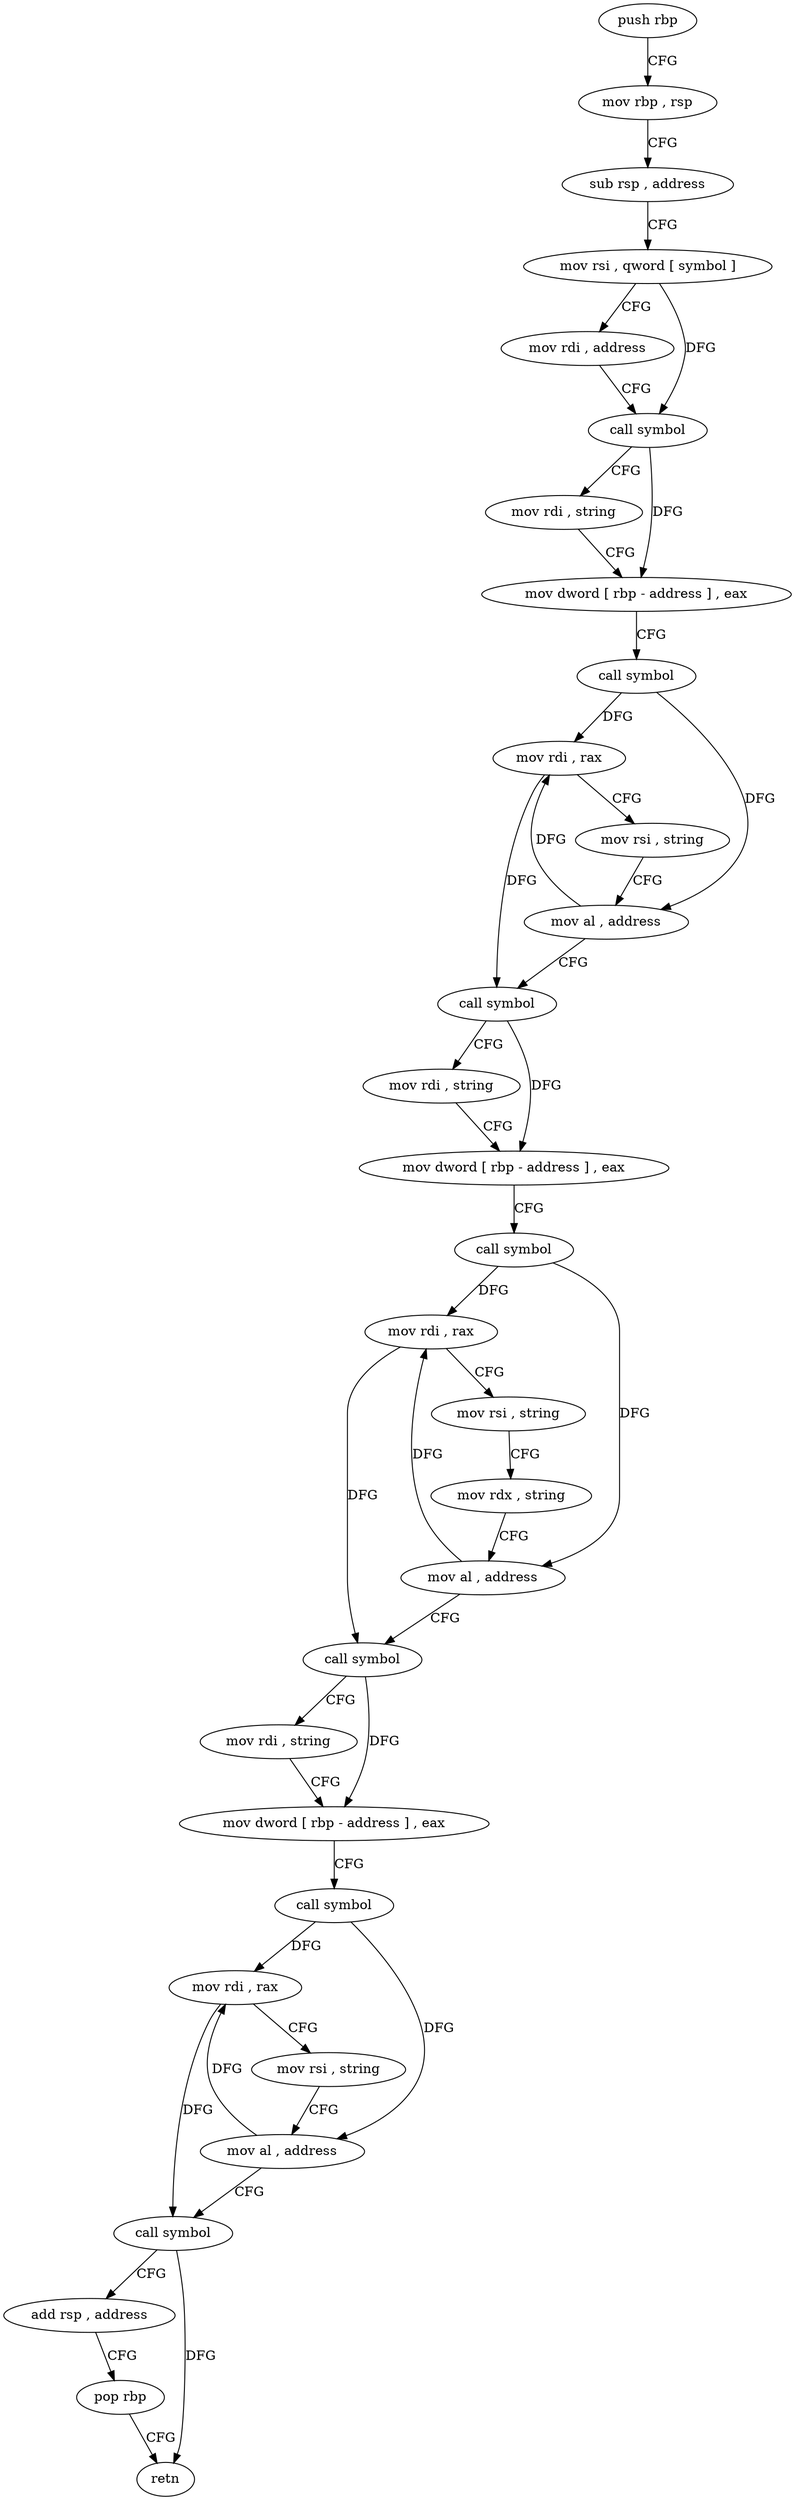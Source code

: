 digraph "func" {
"4225408" [label = "push rbp" ]
"4225409" [label = "mov rbp , rsp" ]
"4225412" [label = "sub rsp , address" ]
"4225416" [label = "mov rsi , qword [ symbol ]" ]
"4225424" [label = "mov rdi , address" ]
"4225434" [label = "call symbol" ]
"4225439" [label = "mov rdi , string" ]
"4225449" [label = "mov dword [ rbp - address ] , eax" ]
"4225452" [label = "call symbol" ]
"4225457" [label = "mov rdi , rax" ]
"4225460" [label = "mov rsi , string" ]
"4225470" [label = "mov al , address" ]
"4225472" [label = "call symbol" ]
"4225477" [label = "mov rdi , string" ]
"4225487" [label = "mov dword [ rbp - address ] , eax" ]
"4225490" [label = "call symbol" ]
"4225495" [label = "mov rdi , rax" ]
"4225498" [label = "mov rsi , string" ]
"4225508" [label = "mov rdx , string" ]
"4225518" [label = "mov al , address" ]
"4225520" [label = "call symbol" ]
"4225525" [label = "mov rdi , string" ]
"4225535" [label = "mov dword [ rbp - address ] , eax" ]
"4225538" [label = "call symbol" ]
"4225543" [label = "mov rdi , rax" ]
"4225546" [label = "mov rsi , string" ]
"4225556" [label = "mov al , address" ]
"4225558" [label = "call symbol" ]
"4225563" [label = "add rsp , address" ]
"4225567" [label = "pop rbp" ]
"4225568" [label = "retn" ]
"4225408" -> "4225409" [ label = "CFG" ]
"4225409" -> "4225412" [ label = "CFG" ]
"4225412" -> "4225416" [ label = "CFG" ]
"4225416" -> "4225424" [ label = "CFG" ]
"4225416" -> "4225434" [ label = "DFG" ]
"4225424" -> "4225434" [ label = "CFG" ]
"4225434" -> "4225439" [ label = "CFG" ]
"4225434" -> "4225449" [ label = "DFG" ]
"4225439" -> "4225449" [ label = "CFG" ]
"4225449" -> "4225452" [ label = "CFG" ]
"4225452" -> "4225457" [ label = "DFG" ]
"4225452" -> "4225470" [ label = "DFG" ]
"4225457" -> "4225460" [ label = "CFG" ]
"4225457" -> "4225472" [ label = "DFG" ]
"4225460" -> "4225470" [ label = "CFG" ]
"4225470" -> "4225472" [ label = "CFG" ]
"4225470" -> "4225457" [ label = "DFG" ]
"4225472" -> "4225477" [ label = "CFG" ]
"4225472" -> "4225487" [ label = "DFG" ]
"4225477" -> "4225487" [ label = "CFG" ]
"4225487" -> "4225490" [ label = "CFG" ]
"4225490" -> "4225495" [ label = "DFG" ]
"4225490" -> "4225518" [ label = "DFG" ]
"4225495" -> "4225498" [ label = "CFG" ]
"4225495" -> "4225520" [ label = "DFG" ]
"4225498" -> "4225508" [ label = "CFG" ]
"4225508" -> "4225518" [ label = "CFG" ]
"4225518" -> "4225520" [ label = "CFG" ]
"4225518" -> "4225495" [ label = "DFG" ]
"4225520" -> "4225525" [ label = "CFG" ]
"4225520" -> "4225535" [ label = "DFG" ]
"4225525" -> "4225535" [ label = "CFG" ]
"4225535" -> "4225538" [ label = "CFG" ]
"4225538" -> "4225543" [ label = "DFG" ]
"4225538" -> "4225556" [ label = "DFG" ]
"4225543" -> "4225546" [ label = "CFG" ]
"4225543" -> "4225558" [ label = "DFG" ]
"4225546" -> "4225556" [ label = "CFG" ]
"4225556" -> "4225558" [ label = "CFG" ]
"4225556" -> "4225543" [ label = "DFG" ]
"4225558" -> "4225563" [ label = "CFG" ]
"4225558" -> "4225568" [ label = "DFG" ]
"4225563" -> "4225567" [ label = "CFG" ]
"4225567" -> "4225568" [ label = "CFG" ]
}
